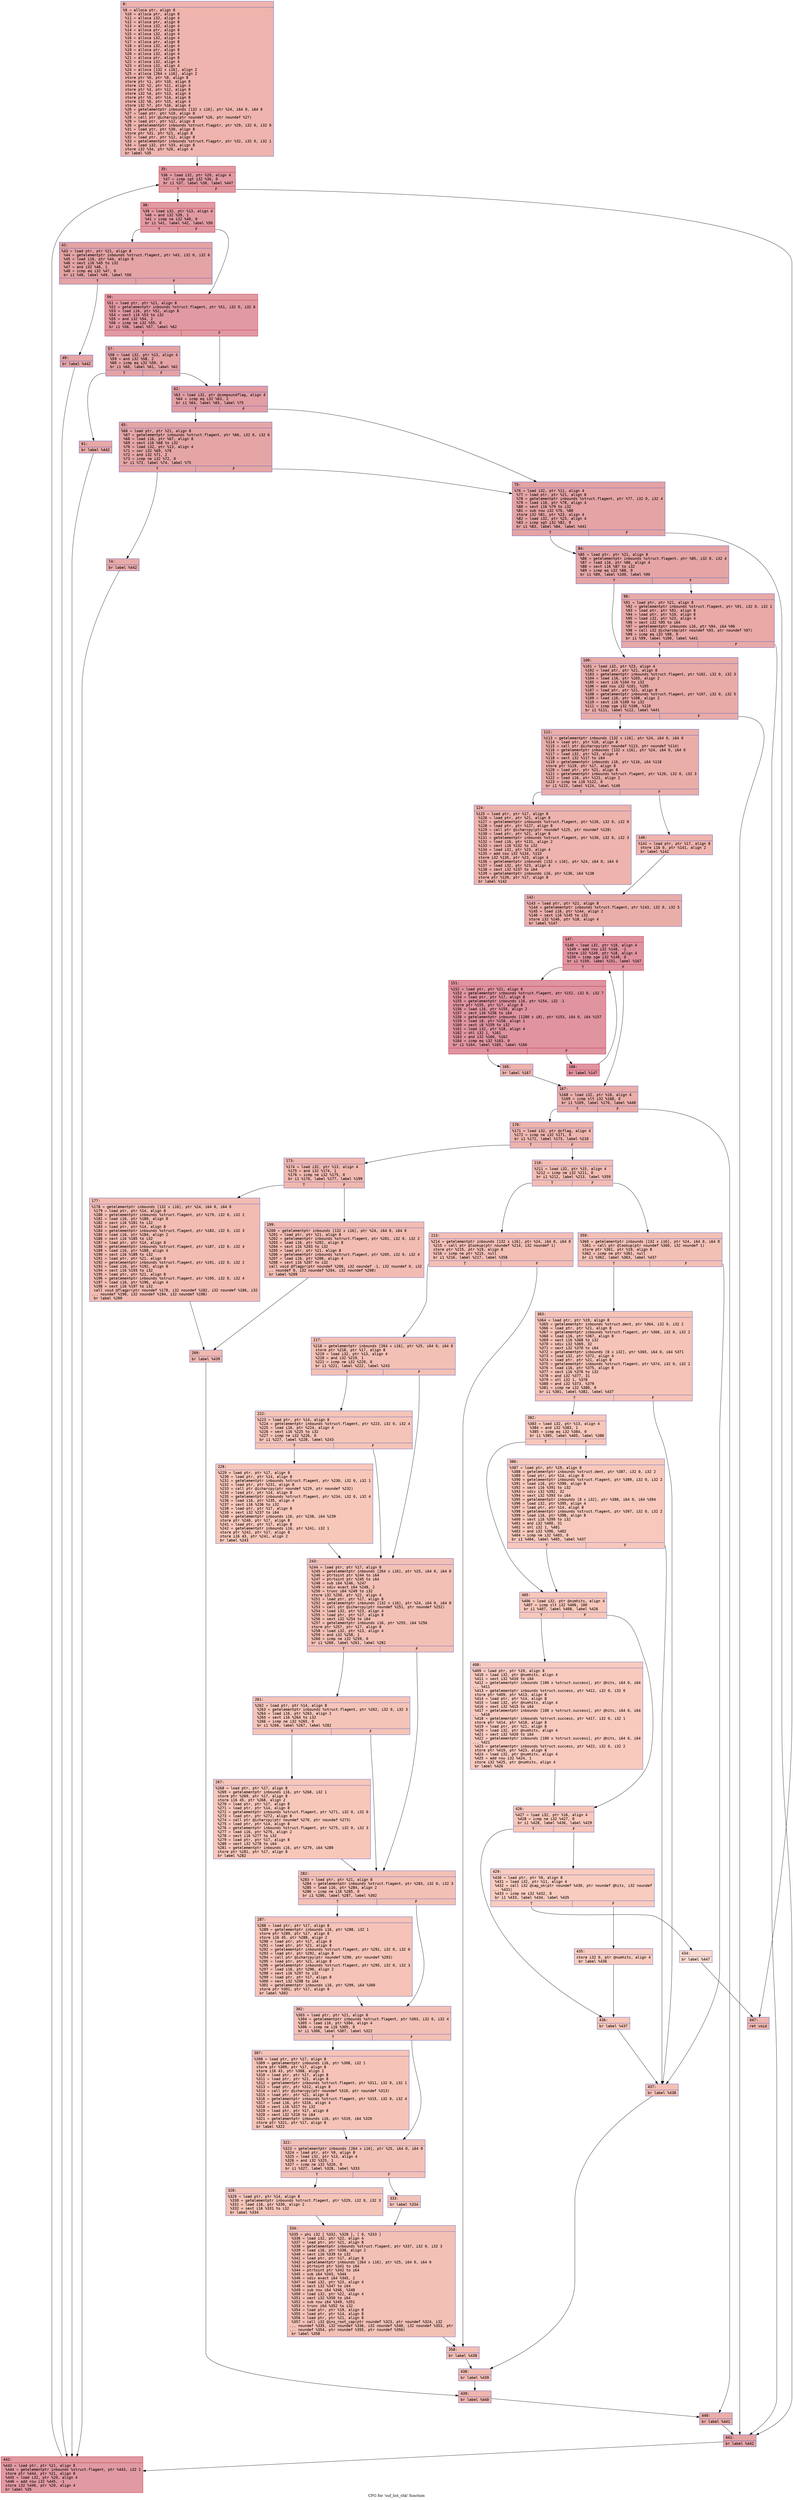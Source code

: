 digraph "CFG for 'suf_list_chk' function" {
	label="CFG for 'suf_list_chk' function";

	Node0x60000133d590 [shape=record,color="#3d50c3ff", style=filled, fillcolor="#d8564670" fontname="Courier",label="{8:\l|  %9 = alloca ptr, align 8\l  %10 = alloca ptr, align 8\l  %11 = alloca i32, align 4\l  %12 = alloca ptr, align 8\l  %13 = alloca i32, align 4\l  %14 = alloca ptr, align 8\l  %15 = alloca i32, align 4\l  %16 = alloca i32, align 4\l  %17 = alloca ptr, align 8\l  %18 = alloca i32, align 4\l  %19 = alloca ptr, align 8\l  %20 = alloca i32, align 4\l  %21 = alloca ptr, align 8\l  %22 = alloca i32, align 4\l  %23 = alloca i32, align 4\l  %24 = alloca [132 x i16], align 2\l  %25 = alloca [264 x i16], align 2\l  store ptr %0, ptr %9, align 8\l  store ptr %1, ptr %10, align 8\l  store i32 %2, ptr %11, align 4\l  store ptr %3, ptr %12, align 8\l  store i32 %4, ptr %13, align 4\l  store ptr %5, ptr %14, align 8\l  store i32 %6, ptr %15, align 4\l  store i32 %7, ptr %16, align 4\l  %26 = getelementptr inbounds [132 x i16], ptr %24, i64 0, i64 0\l  %27 = load ptr, ptr %10, align 8\l  %28 = call ptr @icharcpy(ptr noundef %26, ptr noundef %27)\l  %29 = load ptr, ptr %12, align 8\l  %30 = getelementptr inbounds %struct.flagptr, ptr %29, i32 0, i32 0\l  %31 = load ptr, ptr %30, align 8\l  store ptr %31, ptr %21, align 8\l  %32 = load ptr, ptr %12, align 8\l  %33 = getelementptr inbounds %struct.flagptr, ptr %32, i32 0, i32 1\l  %34 = load i32, ptr %33, align 8\l  store i32 %34, ptr %20, align 4\l  br label %35\l}"];
	Node0x60000133d590 -> Node0x60000133d5e0[tooltip="8 -> 35\nProbability 100.00%" ];
	Node0x60000133d5e0 [shape=record,color="#b70d28ff", style=filled, fillcolor="#bb1b2c70" fontname="Courier",label="{35:\l|  %36 = load i32, ptr %20, align 4\l  %37 = icmp sgt i32 %36, 0\l  br i1 %37, label %38, label %447\l|{<s0>T|<s1>F}}"];
	Node0x60000133d5e0:s0 -> Node0x60000133d630[tooltip="35 -> 38\nProbability 96.88%" ];
	Node0x60000133d5e0:s1 -> Node0x60000133e940[tooltip="35 -> 447\nProbability 3.12%" ];
	Node0x60000133d630 [shape=record,color="#b70d28ff", style=filled, fillcolor="#bb1b2c70" fontname="Courier",label="{38:\l|  %39 = load i32, ptr %13, align 4\l  %40 = and i32 %39, 1\l  %41 = icmp ne i32 %40, 0\l  br i1 %41, label %42, label %50\l|{<s0>T|<s1>F}}"];
	Node0x60000133d630:s0 -> Node0x60000133d680[tooltip="38 -> 42\nProbability 50.00%" ];
	Node0x60000133d630:s1 -> Node0x60000133d720[tooltip="38 -> 50\nProbability 50.00%" ];
	Node0x60000133d680 [shape=record,color="#3d50c3ff", style=filled, fillcolor="#c32e3170" fontname="Courier",label="{42:\l|  %43 = load ptr, ptr %21, align 8\l  %44 = getelementptr inbounds %struct.flagent, ptr %43, i32 0, i32 6\l  %45 = load i16, ptr %44, align 8\l  %46 = sext i16 %45 to i32\l  %47 = and i32 %46, 1\l  %48 = icmp eq i32 %47, 0\l  br i1 %48, label %49, label %50\l|{<s0>T|<s1>F}}"];
	Node0x60000133d680:s0 -> Node0x60000133d6d0[tooltip="42 -> 49\nProbability 50.00%" ];
	Node0x60000133d680:s1 -> Node0x60000133d720[tooltip="42 -> 50\nProbability 50.00%" ];
	Node0x60000133d6d0 [shape=record,color="#3d50c3ff", style=filled, fillcolor="#c5333470" fontname="Courier",label="{49:\l|  br label %442\l}"];
	Node0x60000133d6d0 -> Node0x60000133e8f0[tooltip="49 -> 442\nProbability 100.00%" ];
	Node0x60000133d720 [shape=record,color="#b70d28ff", style=filled, fillcolor="#bb1b2c70" fontname="Courier",label="{50:\l|  %51 = load ptr, ptr %21, align 8\l  %52 = getelementptr inbounds %struct.flagent, ptr %51, i32 0, i32 6\l  %53 = load i16, ptr %52, align 8\l  %54 = sext i16 %53 to i32\l  %55 = and i32 %54, 2\l  %56 = icmp ne i32 %55, 0\l  br i1 %56, label %57, label %62\l|{<s0>T|<s1>F}}"];
	Node0x60000133d720:s0 -> Node0x60000133d770[tooltip="50 -> 57\nProbability 50.00%" ];
	Node0x60000133d720:s1 -> Node0x60000133d810[tooltip="50 -> 62\nProbability 50.00%" ];
	Node0x60000133d770 [shape=record,color="#3d50c3ff", style=filled, fillcolor="#c32e3170" fontname="Courier",label="{57:\l|  %58 = load i32, ptr %13, align 4\l  %59 = and i32 %58, 2\l  %60 = icmp eq i32 %59, 0\l  br i1 %60, label %61, label %62\l|{<s0>T|<s1>F}}"];
	Node0x60000133d770:s0 -> Node0x60000133d7c0[tooltip="57 -> 61\nProbability 50.00%" ];
	Node0x60000133d770:s1 -> Node0x60000133d810[tooltip="57 -> 62\nProbability 50.00%" ];
	Node0x60000133d7c0 [shape=record,color="#3d50c3ff", style=filled, fillcolor="#ca3b3770" fontname="Courier",label="{61:\l|  br label %442\l}"];
	Node0x60000133d7c0 -> Node0x60000133e8f0[tooltip="61 -> 442\nProbability 100.00%" ];
	Node0x60000133d810 [shape=record,color="#3d50c3ff", style=filled, fillcolor="#be242e70" fontname="Courier",label="{62:\l|  %63 = load i32, ptr @compoundflag, align 4\l  %64 = icmp eq i32 %63, 2\l  br i1 %64, label %65, label %75\l|{<s0>T|<s1>F}}"];
	Node0x60000133d810:s0 -> Node0x60000133d860[tooltip="62 -> 65\nProbability 50.00%" ];
	Node0x60000133d810:s1 -> Node0x60000133d900[tooltip="62 -> 75\nProbability 50.00%" ];
	Node0x60000133d860 [shape=record,color="#3d50c3ff", style=filled, fillcolor="#c5333470" fontname="Courier",label="{65:\l|  %66 = load ptr, ptr %21, align 8\l  %67 = getelementptr inbounds %struct.flagent, ptr %66, i32 0, i32 6\l  %68 = load i16, ptr %67, align 8\l  %69 = sext i16 %68 to i32\l  %70 = load i32, ptr %13, align 4\l  %71 = xor i32 %69, %70\l  %72 = and i32 %71, 2\l  %73 = icmp ne i32 %72, 0\l  br i1 %73, label %74, label %75\l|{<s0>T|<s1>F}}"];
	Node0x60000133d860:s0 -> Node0x60000133d8b0[tooltip="65 -> 74\nProbability 50.00%" ];
	Node0x60000133d860:s1 -> Node0x60000133d900[tooltip="65 -> 75\nProbability 50.00%" ];
	Node0x60000133d8b0 [shape=record,color="#3d50c3ff", style=filled, fillcolor="#cc403a70" fontname="Courier",label="{74:\l|  br label %442\l}"];
	Node0x60000133d8b0 -> Node0x60000133e8f0[tooltip="74 -> 442\nProbability 100.00%" ];
	Node0x60000133d900 [shape=record,color="#3d50c3ff", style=filled, fillcolor="#c32e3170" fontname="Courier",label="{75:\l|  %76 = load i32, ptr %11, align 4\l  %77 = load ptr, ptr %21, align 8\l  %78 = getelementptr inbounds %struct.flagent, ptr %77, i32 0, i32 4\l  %79 = load i16, ptr %78, align 4\l  %80 = sext i16 %79 to i32\l  %81 = sub nsw i32 %76, %80\l  store i32 %81, ptr %23, align 4\l  %82 = load i32, ptr %23, align 4\l  %83 = icmp sgt i32 %82, 0\l  br i1 %83, label %84, label %441\l|{<s0>T|<s1>F}}"];
	Node0x60000133d900:s0 -> Node0x60000133d950[tooltip="75 -> 84\nProbability 62.50%" ];
	Node0x60000133d900:s1 -> Node0x60000133e8a0[tooltip="75 -> 441\nProbability 37.50%" ];
	Node0x60000133d950 [shape=record,color="#3d50c3ff", style=filled, fillcolor="#c5333470" fontname="Courier",label="{84:\l|  %85 = load ptr, ptr %21, align 8\l  %86 = getelementptr inbounds %struct.flagent, ptr %85, i32 0, i32 4\l  %87 = load i16, ptr %86, align 4\l  %88 = sext i16 %87 to i32\l  %89 = icmp eq i32 %88, 0\l  br i1 %89, label %100, label %90\l|{<s0>T|<s1>F}}"];
	Node0x60000133d950:s0 -> Node0x60000133d9f0[tooltip="84 -> 100\nProbability 37.50%" ];
	Node0x60000133d950:s1 -> Node0x60000133d9a0[tooltip="84 -> 90\nProbability 62.50%" ];
	Node0x60000133d9a0 [shape=record,color="#3d50c3ff", style=filled, fillcolor="#ca3b3770" fontname="Courier",label="{90:\l|  %91 = load ptr, ptr %21, align 8\l  %92 = getelementptr inbounds %struct.flagent, ptr %91, i32 0, i32 1\l  %93 = load ptr, ptr %92, align 8\l  %94 = load ptr, ptr %10, align 8\l  %95 = load i32, ptr %23, align 4\l  %96 = sext i32 %95 to i64\l  %97 = getelementptr inbounds i16, ptr %94, i64 %96\l  %98 = call i32 @icharcmp(ptr noundef %93, ptr noundef %97)\l  %99 = icmp eq i32 %98, 0\l  br i1 %99, label %100, label %441\l|{<s0>T|<s1>F}}"];
	Node0x60000133d9a0:s0 -> Node0x60000133d9f0[tooltip="90 -> 100\nProbability 37.50%" ];
	Node0x60000133d9a0:s1 -> Node0x60000133e8a0[tooltip="90 -> 441\nProbability 62.50%" ];
	Node0x60000133d9f0 [shape=record,color="#3d50c3ff", style=filled, fillcolor="#cc403a70" fontname="Courier",label="{100:\l|  %101 = load i32, ptr %23, align 4\l  %102 = load ptr, ptr %21, align 8\l  %103 = getelementptr inbounds %struct.flagent, ptr %102, i32 0, i32 3\l  %104 = load i16, ptr %103, align 2\l  %105 = sext i16 %104 to i32\l  %106 = add nsw i32 %101, %105\l  %107 = load ptr, ptr %21, align 8\l  %108 = getelementptr inbounds %struct.flagent, ptr %107, i32 0, i32 5\l  %109 = load i16, ptr %108, align 2\l  %110 = sext i16 %109 to i32\l  %111 = icmp sge i32 %106, %110\l  br i1 %111, label %112, label %441\l|{<s0>T|<s1>F}}"];
	Node0x60000133d9f0:s0 -> Node0x60000133da40[tooltip="100 -> 112\nProbability 50.00%" ];
	Node0x60000133d9f0:s1 -> Node0x60000133e8a0[tooltip="100 -> 441\nProbability 50.00%" ];
	Node0x60000133da40 [shape=record,color="#3d50c3ff", style=filled, fillcolor="#d0473d70" fontname="Courier",label="{112:\l|  %113 = getelementptr inbounds [132 x i16], ptr %24, i64 0, i64 0\l  %114 = load ptr, ptr %10, align 8\l  %115 = call ptr @icharcpy(ptr noundef %113, ptr noundef %114)\l  %116 = getelementptr inbounds [132 x i16], ptr %24, i64 0, i64 0\l  %117 = load i32, ptr %23, align 4\l  %118 = sext i32 %117 to i64\l  %119 = getelementptr inbounds i16, ptr %116, i64 %118\l  store ptr %119, ptr %17, align 8\l  %120 = load ptr, ptr %21, align 8\l  %121 = getelementptr inbounds %struct.flagent, ptr %120, i32 0, i32 3\l  %122 = load i16, ptr %121, align 2\l  %123 = icmp ne i16 %122, 0\l  br i1 %123, label %124, label %140\l|{<s0>T|<s1>F}}"];
	Node0x60000133da40:s0 -> Node0x60000133da90[tooltip="112 -> 124\nProbability 62.50%" ];
	Node0x60000133da40:s1 -> Node0x60000133dae0[tooltip="112 -> 140\nProbability 37.50%" ];
	Node0x60000133da90 [shape=record,color="#3d50c3ff", style=filled, fillcolor="#d6524470" fontname="Courier",label="{124:\l|  %125 = load ptr, ptr %17, align 8\l  %126 = load ptr, ptr %21, align 8\l  %127 = getelementptr inbounds %struct.flagent, ptr %126, i32 0, i32 0\l  %128 = load ptr, ptr %127, align 8\l  %129 = call ptr @icharcpy(ptr noundef %125, ptr noundef %128)\l  %130 = load ptr, ptr %21, align 8\l  %131 = getelementptr inbounds %struct.flagent, ptr %130, i32 0, i32 3\l  %132 = load i16, ptr %131, align 2\l  %133 = sext i16 %132 to i32\l  %134 = load i32, ptr %23, align 4\l  %135 = add nsw i32 %134, %133\l  store i32 %135, ptr %23, align 4\l  %136 = getelementptr inbounds [132 x i16], ptr %24, i64 0, i64 0\l  %137 = load i32, ptr %23, align 4\l  %138 = sext i32 %137 to i64\l  %139 = getelementptr inbounds i16, ptr %136, i64 %138\l  store ptr %139, ptr %17, align 8\l  br label %142\l}"];
	Node0x60000133da90 -> Node0x60000133db30[tooltip="124 -> 142\nProbability 100.00%" ];
	Node0x60000133dae0 [shape=record,color="#3d50c3ff", style=filled, fillcolor="#d8564670" fontname="Courier",label="{140:\l|  %141 = load ptr, ptr %17, align 8\l  store i16 0, ptr %141, align 2\l  br label %142\l}"];
	Node0x60000133dae0 -> Node0x60000133db30[tooltip="140 -> 142\nProbability 100.00%" ];
	Node0x60000133db30 [shape=record,color="#3d50c3ff", style=filled, fillcolor="#d0473d70" fontname="Courier",label="{142:\l|  %143 = load ptr, ptr %21, align 8\l  %144 = getelementptr inbounds %struct.flagent, ptr %143, i32 0, i32 5\l  %145 = load i16, ptr %144, align 2\l  %146 = sext i16 %145 to i32\l  store i32 %146, ptr %18, align 4\l  br label %147\l}"];
	Node0x60000133db30 -> Node0x60000133db80[tooltip="142 -> 147\nProbability 100.00%" ];
	Node0x60000133db80 [shape=record,color="#b70d28ff", style=filled, fillcolor="#b70d2870" fontname="Courier",label="{147:\l|  %148 = load i32, ptr %18, align 4\l  %149 = add nsw i32 %148, -1\l  store i32 %149, ptr %18, align 4\l  %150 = icmp sge i32 %149, 0\l  br i1 %150, label %151, label %167\l|{<s0>T|<s1>F}}"];
	Node0x60000133db80:s0 -> Node0x60000133dbd0[tooltip="147 -> 151\nProbability 96.88%" ];
	Node0x60000133db80:s1 -> Node0x60000133dcc0[tooltip="147 -> 167\nProbability 3.12%" ];
	Node0x60000133dbd0 [shape=record,color="#b70d28ff", style=filled, fillcolor="#b70d2870" fontname="Courier",label="{151:\l|  %152 = load ptr, ptr %21, align 8\l  %153 = getelementptr inbounds %struct.flagent, ptr %152, i32 0, i32 7\l  %154 = load ptr, ptr %17, align 8\l  %155 = getelementptr inbounds i16, ptr %154, i32 -1\l  store ptr %155, ptr %17, align 8\l  %156 = load i16, ptr %155, align 2\l  %157 = zext i16 %156 to i64\l  %158 = getelementptr inbounds [1280 x i8], ptr %153, i64 0, i64 %157\l  %159 = load i8, ptr %158, align 1\l  %160 = sext i8 %159 to i32\l  %161 = load i32, ptr %18, align 4\l  %162 = shl i32 1, %161\l  %163 = and i32 %160, %162\l  %164 = icmp eq i32 %163, 0\l  br i1 %164, label %165, label %166\l|{<s0>T|<s1>F}}"];
	Node0x60000133dbd0:s0 -> Node0x60000133dc20[tooltip="151 -> 165\nProbability 3.12%" ];
	Node0x60000133dbd0:s1 -> Node0x60000133dc70[tooltip="151 -> 166\nProbability 96.88%" ];
	Node0x60000133dc20 [shape=record,color="#3d50c3ff", style=filled, fillcolor="#d6524470" fontname="Courier",label="{165:\l|  br label %167\l}"];
	Node0x60000133dc20 -> Node0x60000133dcc0[tooltip="165 -> 167\nProbability 100.00%" ];
	Node0x60000133dc70 [shape=record,color="#b70d28ff", style=filled, fillcolor="#b70d2870" fontname="Courier",label="{166:\l|  br label %147\l}"];
	Node0x60000133dc70 -> Node0x60000133db80[tooltip="166 -> 147\nProbability 100.00%" ];
	Node0x60000133dcc0 [shape=record,color="#3d50c3ff", style=filled, fillcolor="#d0473d70" fontname="Courier",label="{167:\l|  %168 = load i32, ptr %18, align 4\l  %169 = icmp slt i32 %168, 0\l  br i1 %169, label %170, label %440\l|{<s0>T|<s1>F}}"];
	Node0x60000133dcc0:s0 -> Node0x60000133dd10[tooltip="167 -> 170\nProbability 37.50%" ];
	Node0x60000133dcc0:s1 -> Node0x60000133e850[tooltip="167 -> 440\nProbability 62.50%" ];
	Node0x60000133dd10 [shape=record,color="#3d50c3ff", style=filled, fillcolor="#d8564670" fontname="Courier",label="{170:\l|  %171 = load i32, ptr @cflag, align 4\l  %172 = icmp ne i32 %171, 0\l  br i1 %172, label %173, label %210\l|{<s0>T|<s1>F}}"];
	Node0x60000133dd10:s0 -> Node0x60000133dd60[tooltip="170 -> 173\nProbability 62.50%" ];
	Node0x60000133dd10:s1 -> Node0x60000133dea0[tooltip="170 -> 210\nProbability 37.50%" ];
	Node0x60000133dd60 [shape=record,color="#3d50c3ff", style=filled, fillcolor="#dc5d4a70" fontname="Courier",label="{173:\l|  %174 = load i32, ptr %13, align 4\l  %175 = and i32 %174, 1\l  %176 = icmp ne i32 %175, 0\l  br i1 %176, label %177, label %199\l|{<s0>T|<s1>F}}"];
	Node0x60000133dd60:s0 -> Node0x60000133ddb0[tooltip="173 -> 177\nProbability 50.00%" ];
	Node0x60000133dd60:s1 -> Node0x60000133de00[tooltip="173 -> 199\nProbability 50.00%" ];
	Node0x60000133ddb0 [shape=record,color="#3d50c3ff", style=filled, fillcolor="#e1675170" fontname="Courier",label="{177:\l|  %178 = getelementptr inbounds [132 x i16], ptr %24, i64 0, i64 0\l  %179 = load ptr, ptr %14, align 8\l  %180 = getelementptr inbounds %struct.flagent, ptr %179, i32 0, i32 2\l  %181 = load i16, ptr %180, align 8\l  %182 = sext i16 %181 to i32\l  %183 = load ptr, ptr %14, align 8\l  %184 = getelementptr inbounds %struct.flagent, ptr %183, i32 0, i32 3\l  %185 = load i16, ptr %184, align 2\l  %186 = sext i16 %185 to i32\l  %187 = load ptr, ptr %14, align 8\l  %188 = getelementptr inbounds %struct.flagent, ptr %187, i32 0, i32 4\l  %189 = load i16, ptr %188, align 4\l  %190 = sext i16 %189 to i32\l  %191 = load ptr, ptr %21, align 8\l  %192 = getelementptr inbounds %struct.flagent, ptr %191, i32 0, i32 2\l  %193 = load i16, ptr %192, align 8\l  %194 = sext i16 %193 to i32\l  %195 = load ptr, ptr %21, align 8\l  %196 = getelementptr inbounds %struct.flagent, ptr %195, i32 0, i32 4\l  %197 = load i16, ptr %196, align 4\l  %198 = sext i16 %197 to i32\l  call void @flagpr(ptr noundef %178, i32 noundef %182, i32 noundef %186, i32\l... noundef %190, i32 noundef %194, i32 noundef %198)\l  br label %209\l}"];
	Node0x60000133ddb0 -> Node0x60000133de50[tooltip="177 -> 209\nProbability 100.00%" ];
	Node0x60000133de00 [shape=record,color="#3d50c3ff", style=filled, fillcolor="#e1675170" fontname="Courier",label="{199:\l|  %200 = getelementptr inbounds [132 x i16], ptr %24, i64 0, i64 0\l  %201 = load ptr, ptr %21, align 8\l  %202 = getelementptr inbounds %struct.flagent, ptr %201, i32 0, i32 2\l  %203 = load i16, ptr %202, align 8\l  %204 = sext i16 %203 to i32\l  %205 = load ptr, ptr %21, align 8\l  %206 = getelementptr inbounds %struct.flagent, ptr %205, i32 0, i32 4\l  %207 = load i16, ptr %206, align 4\l  %208 = sext i16 %207 to i32\l  call void @flagpr(ptr noundef %200, i32 noundef -1, i32 noundef 0, i32\l... noundef 0, i32 noundef %204, i32 noundef %208)\l  br label %209\l}"];
	Node0x60000133de00 -> Node0x60000133de50[tooltip="199 -> 209\nProbability 100.00%" ];
	Node0x60000133de50 [shape=record,color="#3d50c3ff", style=filled, fillcolor="#dc5d4a70" fontname="Courier",label="{209:\l|  br label %439\l}"];
	Node0x60000133de50 -> Node0x60000133e800[tooltip="209 -> 439\nProbability 100.00%" ];
	Node0x60000133dea0 [shape=record,color="#3d50c3ff", style=filled, fillcolor="#e1675170" fontname="Courier",label="{210:\l|  %211 = load i32, ptr %15, align 4\l  %212 = icmp ne i32 %211, 0\l  br i1 %212, label %213, label %359\l|{<s0>T|<s1>F}}"];
	Node0x60000133dea0:s0 -> Node0x60000133def0[tooltip="210 -> 213\nProbability 62.50%" ];
	Node0x60000133dea0:s1 -> Node0x60000133e3f0[tooltip="210 -> 359\nProbability 37.50%" ];
	Node0x60000133def0 [shape=record,color="#3d50c3ff", style=filled, fillcolor="#e36c5570" fontname="Courier",label="{213:\l|  %214 = getelementptr inbounds [132 x i16], ptr %24, i64 0, i64 0\l  %215 = call ptr @lookup(ptr noundef %214, i32 noundef 1)\l  store ptr %215, ptr %19, align 8\l  %216 = icmp ne ptr %215, null\l  br i1 %216, label %217, label %358\l|{<s0>T|<s1>F}}"];
	Node0x60000133def0:s0 -> Node0x60000133df40[tooltip="213 -> 217\nProbability 62.50%" ];
	Node0x60000133def0:s1 -> Node0x60000133e3a0[tooltip="213 -> 358\nProbability 37.50%" ];
	Node0x60000133df40 [shape=record,color="#3d50c3ff", style=filled, fillcolor="#e5705870" fontname="Courier",label="{217:\l|  %218 = getelementptr inbounds [264 x i16], ptr %25, i64 0, i64 0\l  store ptr %218, ptr %17, align 8\l  %219 = load i32, ptr %13, align 4\l  %220 = and i32 %219, 1\l  %221 = icmp ne i32 %220, 0\l  br i1 %221, label %222, label %243\l|{<s0>T|<s1>F}}"];
	Node0x60000133df40:s0 -> Node0x60000133df90[tooltip="217 -> 222\nProbability 50.00%" ];
	Node0x60000133df40:s1 -> Node0x60000133e030[tooltip="217 -> 243\nProbability 50.00%" ];
	Node0x60000133df90 [shape=record,color="#3d50c3ff", style=filled, fillcolor="#e97a5f70" fontname="Courier",label="{222:\l|  %223 = load ptr, ptr %14, align 8\l  %224 = getelementptr inbounds %struct.flagent, ptr %223, i32 0, i32 4\l  %225 = load i16, ptr %224, align 4\l  %226 = sext i16 %225 to i32\l  %227 = icmp ne i32 %226, 0\l  br i1 %227, label %228, label %243\l|{<s0>T|<s1>F}}"];
	Node0x60000133df90:s0 -> Node0x60000133dfe0[tooltip="222 -> 228\nProbability 62.50%" ];
	Node0x60000133df90:s1 -> Node0x60000133e030[tooltip="222 -> 243\nProbability 37.50%" ];
	Node0x60000133dfe0 [shape=record,color="#3d50c3ff", style=filled, fillcolor="#ec7f6370" fontname="Courier",label="{228:\l|  %229 = load ptr, ptr %17, align 8\l  %230 = load ptr, ptr %14, align 8\l  %231 = getelementptr inbounds %struct.flagent, ptr %230, i32 0, i32 1\l  %232 = load ptr, ptr %231, align 8\l  %233 = call ptr @icharcpy(ptr noundef %229, ptr noundef %232)\l  %234 = load ptr, ptr %14, align 8\l  %235 = getelementptr inbounds %struct.flagent, ptr %234, i32 0, i32 4\l  %236 = load i16, ptr %235, align 4\l  %237 = sext i16 %236 to i32\l  %238 = load ptr, ptr %17, align 8\l  %239 = sext i32 %237 to i64\l  %240 = getelementptr inbounds i16, ptr %238, i64 %239\l  store ptr %240, ptr %17, align 8\l  %241 = load ptr, ptr %17, align 8\l  %242 = getelementptr inbounds i16, ptr %241, i32 1\l  store ptr %242, ptr %17, align 8\l  store i16 43, ptr %241, align 2\l  br label %243\l}"];
	Node0x60000133dfe0 -> Node0x60000133e030[tooltip="228 -> 243\nProbability 100.00%" ];
	Node0x60000133e030 [shape=record,color="#3d50c3ff", style=filled, fillcolor="#e5705870" fontname="Courier",label="{243:\l|  %244 = load ptr, ptr %17, align 8\l  %245 = getelementptr inbounds [264 x i16], ptr %25, i64 0, i64 0\l  %246 = ptrtoint ptr %244 to i64\l  %247 = ptrtoint ptr %245 to i64\l  %248 = sub i64 %246, %247\l  %249 = sdiv exact i64 %248, 2\l  %250 = trunc i64 %249 to i32\l  store i32 %250, ptr %22, align 4\l  %251 = load ptr, ptr %17, align 8\l  %252 = getelementptr inbounds [132 x i16], ptr %24, i64 0, i64 0\l  %253 = call ptr @icharcpy(ptr noundef %251, ptr noundef %252)\l  %254 = load i32, ptr %23, align 4\l  %255 = load ptr, ptr %17, align 8\l  %256 = sext i32 %254 to i64\l  %257 = getelementptr inbounds i16, ptr %255, i64 %256\l  store ptr %257, ptr %17, align 8\l  %258 = load i32, ptr %13, align 4\l  %259 = and i32 %258, 1\l  %260 = icmp ne i32 %259, 0\l  br i1 %260, label %261, label %282\l|{<s0>T|<s1>F}}"];
	Node0x60000133e030:s0 -> Node0x60000133e080[tooltip="243 -> 261\nProbability 50.00%" ];
	Node0x60000133e030:s1 -> Node0x60000133e120[tooltip="243 -> 282\nProbability 50.00%" ];
	Node0x60000133e080 [shape=record,color="#3d50c3ff", style=filled, fillcolor="#e97a5f70" fontname="Courier",label="{261:\l|  %262 = load ptr, ptr %14, align 8\l  %263 = getelementptr inbounds %struct.flagent, ptr %262, i32 0, i32 3\l  %264 = load i16, ptr %263, align 2\l  %265 = sext i16 %264 to i32\l  %266 = icmp ne i32 %265, 0\l  br i1 %266, label %267, label %282\l|{<s0>T|<s1>F}}"];
	Node0x60000133e080:s0 -> Node0x60000133e0d0[tooltip="261 -> 267\nProbability 62.50%" ];
	Node0x60000133e080:s1 -> Node0x60000133e120[tooltip="261 -> 282\nProbability 37.50%" ];
	Node0x60000133e0d0 [shape=record,color="#3d50c3ff", style=filled, fillcolor="#ec7f6370" fontname="Courier",label="{267:\l|  %268 = load ptr, ptr %17, align 8\l  %269 = getelementptr inbounds i16, ptr %268, i32 1\l  store ptr %269, ptr %17, align 8\l  store i16 45, ptr %268, align 2\l  %270 = load ptr, ptr %17, align 8\l  %271 = load ptr, ptr %14, align 8\l  %272 = getelementptr inbounds %struct.flagent, ptr %271, i32 0, i32 0\l  %273 = load ptr, ptr %272, align 8\l  %274 = call ptr @icharcpy(ptr noundef %270, ptr noundef %273)\l  %275 = load ptr, ptr %14, align 8\l  %276 = getelementptr inbounds %struct.flagent, ptr %275, i32 0, i32 3\l  %277 = load i16, ptr %276, align 2\l  %278 = sext i16 %277 to i32\l  %279 = load ptr, ptr %17, align 8\l  %280 = sext i32 %278 to i64\l  %281 = getelementptr inbounds i16, ptr %279, i64 %280\l  store ptr %281, ptr %17, align 8\l  br label %282\l}"];
	Node0x60000133e0d0 -> Node0x60000133e120[tooltip="267 -> 282\nProbability 100.00%" ];
	Node0x60000133e120 [shape=record,color="#3d50c3ff", style=filled, fillcolor="#e5705870" fontname="Courier",label="{282:\l|  %283 = load ptr, ptr %21, align 8\l  %284 = getelementptr inbounds %struct.flagent, ptr %283, i32 0, i32 3\l  %285 = load i16, ptr %284, align 2\l  %286 = icmp ne i16 %285, 0\l  br i1 %286, label %287, label %302\l|{<s0>T|<s1>F}}"];
	Node0x60000133e120:s0 -> Node0x60000133e170[tooltip="282 -> 287\nProbability 62.50%" ];
	Node0x60000133e120:s1 -> Node0x60000133e1c0[tooltip="282 -> 302\nProbability 37.50%" ];
	Node0x60000133e170 [shape=record,color="#3d50c3ff", style=filled, fillcolor="#e8765c70" fontname="Courier",label="{287:\l|  %288 = load ptr, ptr %17, align 8\l  %289 = getelementptr inbounds i16, ptr %288, i32 1\l  store ptr %289, ptr %17, align 8\l  store i16 45, ptr %288, align 2\l  %290 = load ptr, ptr %17, align 8\l  %291 = load ptr, ptr %21, align 8\l  %292 = getelementptr inbounds %struct.flagent, ptr %291, i32 0, i32 0\l  %293 = load ptr, ptr %292, align 8\l  %294 = call ptr @icharcpy(ptr noundef %290, ptr noundef %293)\l  %295 = load ptr, ptr %21, align 8\l  %296 = getelementptr inbounds %struct.flagent, ptr %295, i32 0, i32 3\l  %297 = load i16, ptr %296, align 2\l  %298 = sext i16 %297 to i32\l  %299 = load ptr, ptr %17, align 8\l  %300 = sext i32 %298 to i64\l  %301 = getelementptr inbounds i16, ptr %299, i64 %300\l  store ptr %301, ptr %17, align 8\l  br label %302\l}"];
	Node0x60000133e170 -> Node0x60000133e1c0[tooltip="287 -> 302\nProbability 100.00%" ];
	Node0x60000133e1c0 [shape=record,color="#3d50c3ff", style=filled, fillcolor="#e5705870" fontname="Courier",label="{302:\l|  %303 = load ptr, ptr %21, align 8\l  %304 = getelementptr inbounds %struct.flagent, ptr %303, i32 0, i32 4\l  %305 = load i16, ptr %304, align 4\l  %306 = icmp ne i16 %305, 0\l  br i1 %306, label %307, label %322\l|{<s0>T|<s1>F}}"];
	Node0x60000133e1c0:s0 -> Node0x60000133e210[tooltip="302 -> 307\nProbability 62.50%" ];
	Node0x60000133e1c0:s1 -> Node0x60000133e260[tooltip="302 -> 322\nProbability 37.50%" ];
	Node0x60000133e210 [shape=record,color="#3d50c3ff", style=filled, fillcolor="#e8765c70" fontname="Courier",label="{307:\l|  %308 = load ptr, ptr %17, align 8\l  %309 = getelementptr inbounds i16, ptr %308, i32 1\l  store ptr %309, ptr %17, align 8\l  store i16 43, ptr %308, align 2\l  %310 = load ptr, ptr %17, align 8\l  %311 = load ptr, ptr %21, align 8\l  %312 = getelementptr inbounds %struct.flagent, ptr %311, i32 0, i32 1\l  %313 = load ptr, ptr %312, align 8\l  %314 = call ptr @icharcpy(ptr noundef %310, ptr noundef %313)\l  %315 = load ptr, ptr %21, align 8\l  %316 = getelementptr inbounds %struct.flagent, ptr %315, i32 0, i32 4\l  %317 = load i16, ptr %316, align 4\l  %318 = sext i16 %317 to i32\l  %319 = load ptr, ptr %17, align 8\l  %320 = sext i32 %318 to i64\l  %321 = getelementptr inbounds i16, ptr %319, i64 %320\l  store ptr %321, ptr %17, align 8\l  br label %322\l}"];
	Node0x60000133e210 -> Node0x60000133e260[tooltip="307 -> 322\nProbability 100.00%" ];
	Node0x60000133e260 [shape=record,color="#3d50c3ff", style=filled, fillcolor="#e5705870" fontname="Courier",label="{322:\l|  %323 = getelementptr inbounds [264 x i16], ptr %25, i64 0, i64 0\l  %324 = load ptr, ptr %9, align 8\l  %325 = load i32, ptr %13, align 4\l  %326 = and i32 %325, 1\l  %327 = icmp ne i32 %326, 0\l  br i1 %327, label %328, label %333\l|{<s0>T|<s1>F}}"];
	Node0x60000133e260:s0 -> Node0x60000133e2b0[tooltip="322 -> 328\nProbability 50.00%" ];
	Node0x60000133e260:s1 -> Node0x60000133e300[tooltip="322 -> 333\nProbability 50.00%" ];
	Node0x60000133e2b0 [shape=record,color="#3d50c3ff", style=filled, fillcolor="#e97a5f70" fontname="Courier",label="{328:\l|  %329 = load ptr, ptr %14, align 8\l  %330 = getelementptr inbounds %struct.flagent, ptr %329, i32 0, i32 3\l  %331 = load i16, ptr %330, align 2\l  %332 = sext i16 %331 to i32\l  br label %334\l}"];
	Node0x60000133e2b0 -> Node0x60000133e350[tooltip="328 -> 334\nProbability 100.00%" ];
	Node0x60000133e300 [shape=record,color="#3d50c3ff", style=filled, fillcolor="#e97a5f70" fontname="Courier",label="{333:\l|  br label %334\l}"];
	Node0x60000133e300 -> Node0x60000133e350[tooltip="333 -> 334\nProbability 100.00%" ];
	Node0x60000133e350 [shape=record,color="#3d50c3ff", style=filled, fillcolor="#e5705870" fontname="Courier",label="{334:\l|  %335 = phi i32 [ %332, %328 ], [ 0, %333 ]\l  %336 = load i32, ptr %22, align 4\l  %337 = load ptr, ptr %21, align 8\l  %338 = getelementptr inbounds %struct.flagent, ptr %337, i32 0, i32 3\l  %339 = load i16, ptr %338, align 2\l  %340 = sext i16 %339 to i32\l  %341 = load ptr, ptr %17, align 8\l  %342 = getelementptr inbounds [264 x i16], ptr %25, i64 0, i64 0\l  %343 = ptrtoint ptr %341 to i64\l  %344 = ptrtoint ptr %342 to i64\l  %345 = sub i64 %343, %344\l  %346 = sdiv exact i64 %345, 2\l  %347 = load i32, ptr %23, align 4\l  %348 = sext i32 %347 to i64\l  %349 = sub nsw i64 %346, %348\l  %350 = load i32, ptr %22, align 4\l  %351 = sext i32 %350 to i64\l  %352 = sub nsw i64 %349, %351\l  %353 = trunc i64 %352 to i32\l  %354 = load ptr, ptr %19, align 8\l  %355 = load ptr, ptr %14, align 8\l  %356 = load ptr, ptr %21, align 8\l  %357 = call i32 @ins_root_cap(ptr noundef %323, ptr noundef %324, i32\l... noundef %335, i32 noundef %336, i32 noundef %340, i32 noundef %353, ptr\l... noundef %354, ptr noundef %355, ptr noundef %356)\l  br label %358\l}"];
	Node0x60000133e350 -> Node0x60000133e3a0[tooltip="334 -> 358\nProbability 100.00%" ];
	Node0x60000133e3a0 [shape=record,color="#3d50c3ff", style=filled, fillcolor="#e36c5570" fontname="Courier",label="{358:\l|  br label %438\l}"];
	Node0x60000133e3a0 -> Node0x60000133e7b0[tooltip="358 -> 438\nProbability 100.00%" ];
	Node0x60000133e3f0 [shape=record,color="#3d50c3ff", style=filled, fillcolor="#e5705870" fontname="Courier",label="{359:\l|  %360 = getelementptr inbounds [132 x i16], ptr %24, i64 0, i64 0\l  %361 = call ptr @lookup(ptr noundef %360, i32 noundef 1)\l  store ptr %361, ptr %19, align 8\l  %362 = icmp ne ptr %361, null\l  br i1 %362, label %363, label %437\l|{<s0>T|<s1>F}}"];
	Node0x60000133e3f0:s0 -> Node0x60000133e440[tooltip="359 -> 363\nProbability 62.50%" ];
	Node0x60000133e3f0:s1 -> Node0x60000133e760[tooltip="359 -> 437\nProbability 37.50%" ];
	Node0x60000133e440 [shape=record,color="#3d50c3ff", style=filled, fillcolor="#e8765c70" fontname="Courier",label="{363:\l|  %364 = load ptr, ptr %19, align 8\l  %365 = getelementptr inbounds %struct.dent, ptr %364, i32 0, i32 2\l  %366 = load ptr, ptr %21, align 8\l  %367 = getelementptr inbounds %struct.flagent, ptr %366, i32 0, i32 2\l  %368 = load i16, ptr %367, align 8\l  %369 = sext i16 %368 to i32\l  %370 = sdiv i32 %369, 32\l  %371 = sext i32 %370 to i64\l  %372 = getelementptr inbounds [8 x i32], ptr %365, i64 0, i64 %371\l  %373 = load i32, ptr %372, align 4\l  %374 = load ptr, ptr %21, align 8\l  %375 = getelementptr inbounds %struct.flagent, ptr %374, i32 0, i32 2\l  %376 = load i16, ptr %375, align 8\l  %377 = sext i16 %376 to i32\l  %378 = and i32 %377, 31\l  %379 = shl i32 1, %378\l  %380 = and i32 %373, %379\l  %381 = icmp ne i32 %380, 0\l  br i1 %381, label %382, label %437\l|{<s0>T|<s1>F}}"];
	Node0x60000133e440:s0 -> Node0x60000133e490[tooltip="363 -> 382\nProbability 62.50%" ];
	Node0x60000133e440:s1 -> Node0x60000133e760[tooltip="363 -> 437\nProbability 37.50%" ];
	Node0x60000133e490 [shape=record,color="#3d50c3ff", style=filled, fillcolor="#ec7f6370" fontname="Courier",label="{382:\l|  %383 = load i32, ptr %13, align 4\l  %384 = and i32 %383, 1\l  %385 = icmp eq i32 %384, 0\l  br i1 %385, label %405, label %386\l|{<s0>T|<s1>F}}"];
	Node0x60000133e490:s0 -> Node0x60000133e530[tooltip="382 -> 405\nProbability 50.00%" ];
	Node0x60000133e490:s1 -> Node0x60000133e4e0[tooltip="382 -> 386\nProbability 50.00%" ];
	Node0x60000133e4e0 [shape=record,color="#3d50c3ff", style=filled, fillcolor="#ed836670" fontname="Courier",label="{386:\l|  %387 = load ptr, ptr %19, align 8\l  %388 = getelementptr inbounds %struct.dent, ptr %387, i32 0, i32 2\l  %389 = load ptr, ptr %14, align 8\l  %390 = getelementptr inbounds %struct.flagent, ptr %389, i32 0, i32 2\l  %391 = load i16, ptr %390, align 8\l  %392 = sext i16 %391 to i32\l  %393 = sdiv i32 %392, 32\l  %394 = sext i32 %393 to i64\l  %395 = getelementptr inbounds [8 x i32], ptr %388, i64 0, i64 %394\l  %396 = load i32, ptr %395, align 4\l  %397 = load ptr, ptr %14, align 8\l  %398 = getelementptr inbounds %struct.flagent, ptr %397, i32 0, i32 2\l  %399 = load i16, ptr %398, align 8\l  %400 = sext i16 %399 to i32\l  %401 = and i32 %400, 31\l  %402 = shl i32 1, %401\l  %403 = and i32 %396, %402\l  %404 = icmp ne i32 %403, 0\l  br i1 %404, label %405, label %437\l|{<s0>T|<s1>F}}"];
	Node0x60000133e4e0:s0 -> Node0x60000133e530[tooltip="386 -> 405\nProbability 62.50%" ];
	Node0x60000133e4e0:s1 -> Node0x60000133e760[tooltip="386 -> 437\nProbability 37.50%" ];
	Node0x60000133e530 [shape=record,color="#3d50c3ff", style=filled, fillcolor="#ec7f6370" fontname="Courier",label="{405:\l|  %406 = load i32, ptr @numhits, align 4\l  %407 = icmp slt i32 %406, 100\l  br i1 %407, label %408, label %426\l|{<s0>T|<s1>F}}"];
	Node0x60000133e530:s0 -> Node0x60000133e580[tooltip="405 -> 408\nProbability 50.00%" ];
	Node0x60000133e530:s1 -> Node0x60000133e5d0[tooltip="405 -> 426\nProbability 50.00%" ];
	Node0x60000133e580 [shape=record,color="#3d50c3ff", style=filled, fillcolor="#ef886b70" fontname="Courier",label="{408:\l|  %409 = load ptr, ptr %19, align 8\l  %410 = load i32, ptr @numhits, align 4\l  %411 = sext i32 %410 to i64\l  %412 = getelementptr inbounds [100 x %struct.success], ptr @hits, i64 0, i64\l... %411\l  %413 = getelementptr inbounds %struct.success, ptr %412, i32 0, i32 0\l  store ptr %409, ptr %413, align 8\l  %414 = load ptr, ptr %14, align 8\l  %415 = load i32, ptr @numhits, align 4\l  %416 = sext i32 %415 to i64\l  %417 = getelementptr inbounds [100 x %struct.success], ptr @hits, i64 0, i64\l... %416\l  %418 = getelementptr inbounds %struct.success, ptr %417, i32 0, i32 1\l  store ptr %414, ptr %418, align 8\l  %419 = load ptr, ptr %21, align 8\l  %420 = load i32, ptr @numhits, align 4\l  %421 = sext i32 %420 to i64\l  %422 = getelementptr inbounds [100 x %struct.success], ptr @hits, i64 0, i64\l... %421\l  %423 = getelementptr inbounds %struct.success, ptr %422, i32 0, i32 2\l  store ptr %419, ptr %423, align 8\l  %424 = load i32, ptr @numhits, align 4\l  %425 = add nsw i32 %424, 1\l  store i32 %425, ptr @numhits, align 4\l  br label %426\l}"];
	Node0x60000133e580 -> Node0x60000133e5d0[tooltip="408 -> 426\nProbability 100.00%" ];
	Node0x60000133e5d0 [shape=record,color="#3d50c3ff", style=filled, fillcolor="#ec7f6370" fontname="Courier",label="{426:\l|  %427 = load i32, ptr %16, align 4\l  %428 = icmp ne i32 %427, 0\l  br i1 %428, label %436, label %429\l|{<s0>T|<s1>F}}"];
	Node0x60000133e5d0:s0 -> Node0x60000133e710[tooltip="426 -> 436\nProbability 62.50%" ];
	Node0x60000133e5d0:s1 -> Node0x60000133e620[tooltip="426 -> 429\nProbability 37.50%" ];
	Node0x60000133e620 [shape=record,color="#3d50c3ff", style=filled, fillcolor="#f08b6e70" fontname="Courier",label="{429:\l|  %430 = load ptr, ptr %9, align 8\l  %431 = load i32, ptr %11, align 4\l  %432 = call i32 @cap_ok(ptr noundef %430, ptr noundef @hits, i32 noundef\l... %431)\l  %433 = icmp ne i32 %432, 0\l  br i1 %433, label %434, label %435\l|{<s0>T|<s1>F}}"];
	Node0x60000133e620:s0 -> Node0x60000133e670[tooltip="429 -> 434\nProbability 3.12%" ];
	Node0x60000133e620:s1 -> Node0x60000133e6c0[tooltip="429 -> 435\nProbability 96.88%" ];
	Node0x60000133e670 [shape=record,color="#3d50c3ff", style=filled, fillcolor="#f7af9170" fontname="Courier",label="{434:\l|  br label %447\l}"];
	Node0x60000133e670 -> Node0x60000133e940[tooltip="434 -> 447\nProbability 100.00%" ];
	Node0x60000133e6c0 [shape=record,color="#3d50c3ff", style=filled, fillcolor="#f08b6e70" fontname="Courier",label="{435:\l|  store i32 0, ptr @numhits, align 4\l  br label %436\l}"];
	Node0x60000133e6c0 -> Node0x60000133e710[tooltip="435 -> 436\nProbability 100.00%" ];
	Node0x60000133e710 [shape=record,color="#3d50c3ff", style=filled, fillcolor="#ec7f6370" fontname="Courier",label="{436:\l|  br label %437\l}"];
	Node0x60000133e710 -> Node0x60000133e760[tooltip="436 -> 437\nProbability 100.00%" ];
	Node0x60000133e760 [shape=record,color="#3d50c3ff", style=filled, fillcolor="#e5705870" fontname="Courier",label="{437:\l|  br label %438\l}"];
	Node0x60000133e760 -> Node0x60000133e7b0[tooltip="437 -> 438\nProbability 100.00%" ];
	Node0x60000133e7b0 [shape=record,color="#3d50c3ff", style=filled, fillcolor="#e1675170" fontname="Courier",label="{438:\l|  br label %439\l}"];
	Node0x60000133e7b0 -> Node0x60000133e800[tooltip="438 -> 439\nProbability 100.00%" ];
	Node0x60000133e800 [shape=record,color="#3d50c3ff", style=filled, fillcolor="#d8564670" fontname="Courier",label="{439:\l|  br label %440\l}"];
	Node0x60000133e800 -> Node0x60000133e850[tooltip="439 -> 440\nProbability 100.00%" ];
	Node0x60000133e850 [shape=record,color="#3d50c3ff", style=filled, fillcolor="#d0473d70" fontname="Courier",label="{440:\l|  br label %441\l}"];
	Node0x60000133e850 -> Node0x60000133e8a0[tooltip="440 -> 441\nProbability 100.00%" ];
	Node0x60000133e8a0 [shape=record,color="#3d50c3ff", style=filled, fillcolor="#c32e3170" fontname="Courier",label="{441:\l|  br label %442\l}"];
	Node0x60000133e8a0 -> Node0x60000133e8f0[tooltip="441 -> 442\nProbability 100.00%" ];
	Node0x60000133e8f0 [shape=record,color="#b70d28ff", style=filled, fillcolor="#bb1b2c70" fontname="Courier",label="{442:\l|  %443 = load ptr, ptr %21, align 8\l  %444 = getelementptr inbounds %struct.flagent, ptr %443, i32 1\l  store ptr %444, ptr %21, align 8\l  %445 = load i32, ptr %20, align 4\l  %446 = add nsw i32 %445, -1\l  store i32 %446, ptr %20, align 4\l  br label %35\l}"];
	Node0x60000133e8f0 -> Node0x60000133d5e0[tooltip="442 -> 35\nProbability 100.00%" ];
	Node0x60000133e940 [shape=record,color="#3d50c3ff", style=filled, fillcolor="#d8564670" fontname="Courier",label="{447:\l|  ret void\l}"];
}
